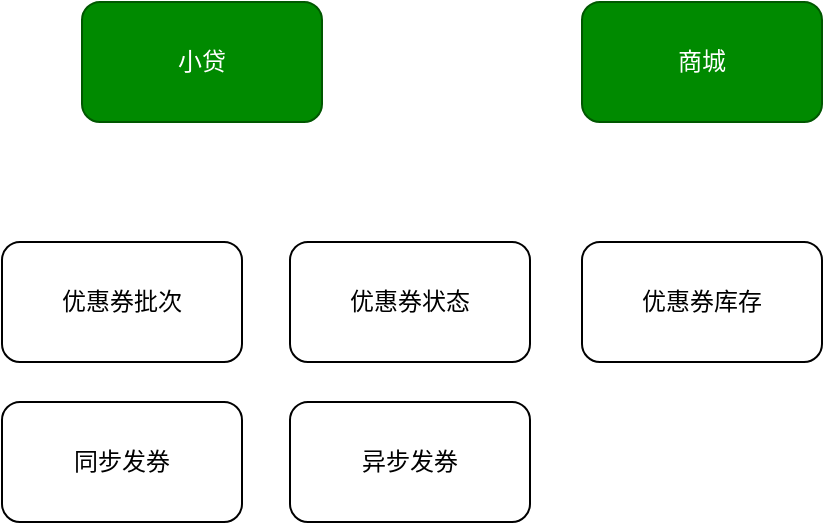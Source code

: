 <mxfile version="21.3.8" type="github">
  <diagram name="第 1 页" id="jMfAu-QE-5I-FUhLeWBo">
    <mxGraphModel dx="1050" dy="617" grid="1" gridSize="10" guides="1" tooltips="1" connect="1" arrows="1" fold="1" page="1" pageScale="1" pageWidth="827" pageHeight="1169" math="0" shadow="0">
      <root>
        <mxCell id="0" />
        <mxCell id="1" parent="0" />
        <mxCell id="PQ8wlHGpd4nPLxzC1of1-1" value="小贷" style="rounded=1;whiteSpace=wrap;html=1;fillColor=#008a00;fontColor=#ffffff;strokeColor=#005700;" vertex="1" parent="1">
          <mxGeometry x="250" y="150" width="120" height="60" as="geometry" />
        </mxCell>
        <mxCell id="PQ8wlHGpd4nPLxzC1of1-2" value="商城" style="rounded=1;whiteSpace=wrap;html=1;fillColor=#008a00;fontColor=#ffffff;strokeColor=#005700;" vertex="1" parent="1">
          <mxGeometry x="500" y="150" width="120" height="60" as="geometry" />
        </mxCell>
        <mxCell id="PQ8wlHGpd4nPLxzC1of1-3" value="优惠券批次" style="rounded=1;whiteSpace=wrap;html=1;" vertex="1" parent="1">
          <mxGeometry x="210" y="270" width="120" height="60" as="geometry" />
        </mxCell>
        <mxCell id="PQ8wlHGpd4nPLxzC1of1-4" value="优惠券状态" style="rounded=1;whiteSpace=wrap;html=1;" vertex="1" parent="1">
          <mxGeometry x="354" y="270" width="120" height="60" as="geometry" />
        </mxCell>
        <mxCell id="PQ8wlHGpd4nPLxzC1of1-5" value="优惠券库存" style="rounded=1;whiteSpace=wrap;html=1;" vertex="1" parent="1">
          <mxGeometry x="500" y="270" width="120" height="60" as="geometry" />
        </mxCell>
        <mxCell id="PQ8wlHGpd4nPLxzC1of1-6" value="同步发券" style="rounded=1;whiteSpace=wrap;html=1;" vertex="1" parent="1">
          <mxGeometry x="210" y="350" width="120" height="60" as="geometry" />
        </mxCell>
        <mxCell id="PQ8wlHGpd4nPLxzC1of1-7" value="异步发券" style="rounded=1;whiteSpace=wrap;html=1;" vertex="1" parent="1">
          <mxGeometry x="354" y="350" width="120" height="60" as="geometry" />
        </mxCell>
      </root>
    </mxGraphModel>
  </diagram>
</mxfile>
